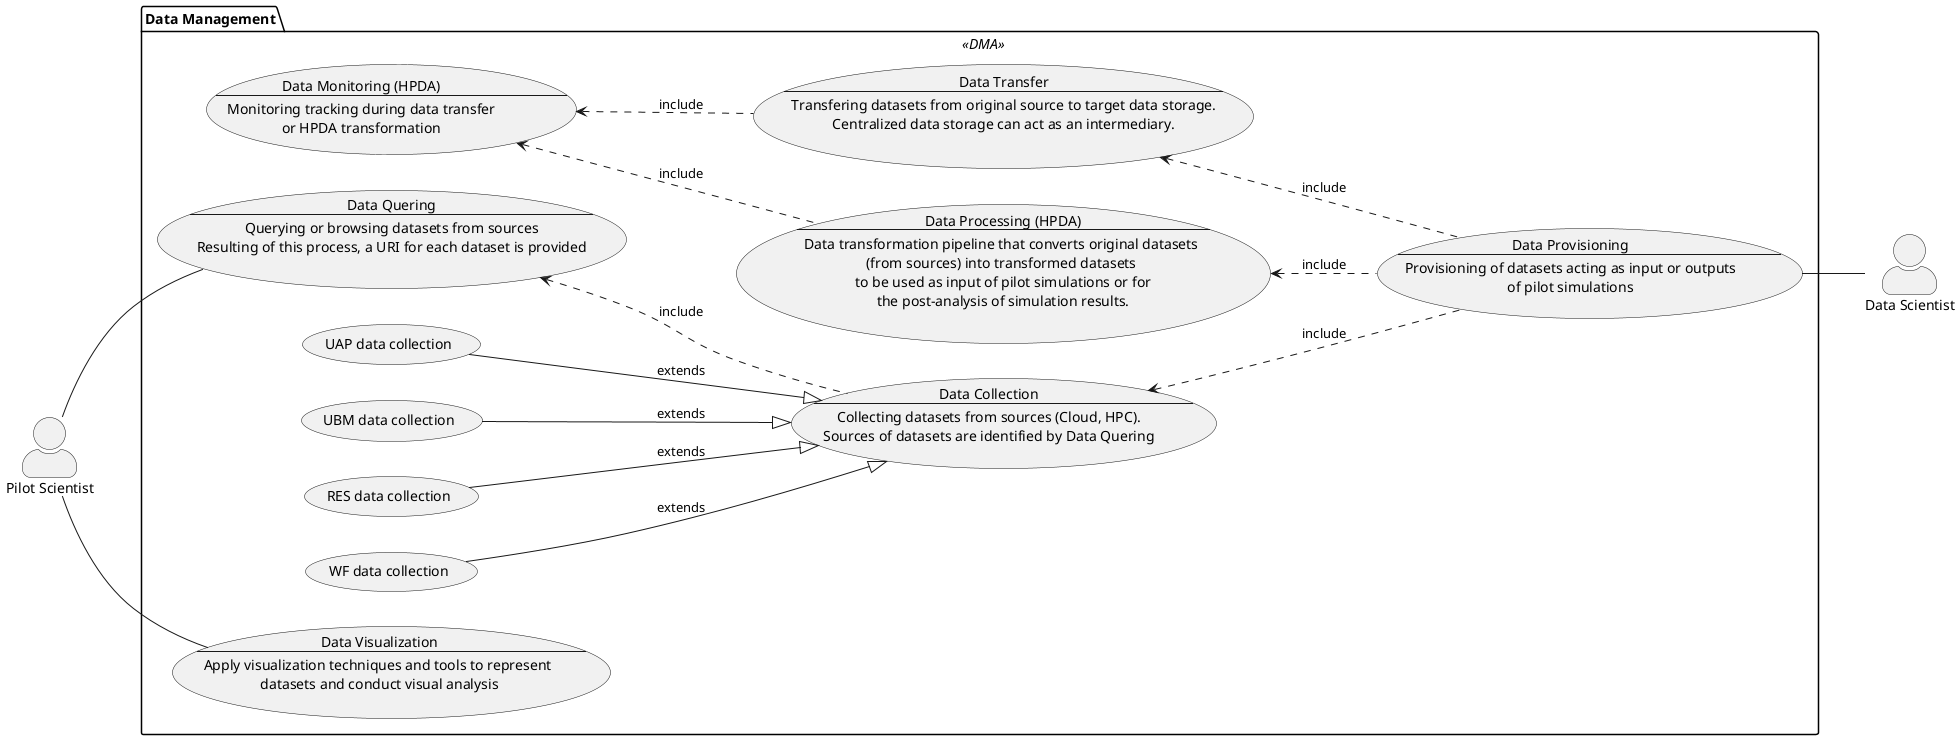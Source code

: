 @startuml hidalgo2_dma
'left to right direction
skinparam actorStyle awesome

'packages

package "Data Management" << DMA >> {
    left to right direction


    usecase SCODMA001 as "
    Data Quering
    --
    Querying or browsing datasets from sources
    Resulting of this process, a URI for each dataset is provided
    "

    usecase SCODMA002 as "
    UAP data collection
    "

    usecase SCODMA003 as "
    UBM data collection
    "

    usecase SCODMA004 as "
    RES data collection
    "

    usecase SCODMA005 as "
    WF data collection
    "

    usecase SCODMA006  as "
    Data Provisioning
    --
    Provisioning of datasets acting as input or outputs
    of pilot simulations
    "

    usecase SCODMA007  as "
    Data Collection
    --
    Collecting datasets from sources (Cloud, HPC).
    Sources of datasets are identified by Data Quering
    "

    usecase SCODMA008  as "
    Data Transfer
    --
    Transfering datasets from original source to target data storage.
    Centralized data storage can act as an intermediary.
    "

    usecase SCODMA009  as "
    Data Processing (HPDA)
    --
    Data transformation pipeline that converts original datasets 
    (from sources) into transformed datasets 
    to be used as input of pilot simulations or for
    the post-analysis of simulation results.
    "

    usecase SCODMA010  as "
    Data Monitoring (HPDA)
    --
    Monitoring tracking during data transfer
    or HPDA transformation
    "

    usecase SCODMA011  as "
    Data Visualization
    --
    Apply visualization techniques and tools to represent 
    datasets and conduct visual analysis
    "

    SCODMA007 .u.> SCODMA001 : include
    SCODMA006 .u.> SCODMA007 : include
    SCODMA006 .u.> SCODMA008 : include
    SCODMA006 .u.> SCODMA009 : include

    SCODMA008 .u.> SCODMA010 : include
    SCODMA009 .u.> SCODMA010 : include

    SCODMA002 -d-|> SCODMA007 : extends
    SCODMA003 -d-|> SCODMA007 : extends
    SCODMA004 -d-|> SCODMA007 : extends
    SCODMA005 -d-|> SCODMA007 : extends
}

'actors
actor "Pilot Scientist" as pilot_scientist
actor "Data Scientist" as data_scientist

data_scientist -u- SCODMA006
pilot_scientist -d- SCODMA011
pilot_scientist -d- SCODMA001


skinparam usecase<<check>> {
    BackgroundColor LightBlue
}

@enduml